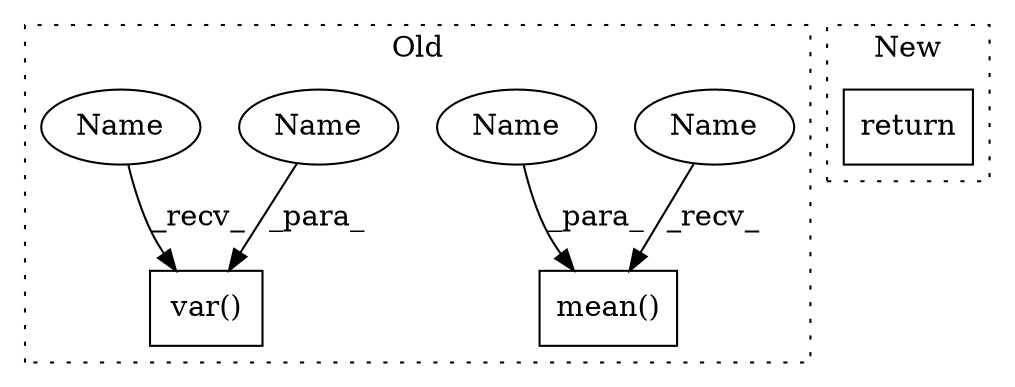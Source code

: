 digraph G {
subgraph cluster0 {
1 [label="var()" a="75" s="5083,5094" l="10,8" shape="box"];
3 [label="mean()" a="75" s="5061,5073" l="11,8" shape="box"];
4 [label="Name" a="87" s="5061" l="5" shape="ellipse"];
5 [label="Name" a="87" s="5083" l="5" shape="ellipse"];
6 [label="Name" a="87" s="5072" l="1" shape="ellipse"];
7 [label="Name" a="87" s="5093" l="1" shape="ellipse"];
label = "Old";
style="dotted";
}
subgraph cluster1 {
2 [label="return" a="93" s="6341" l="7" shape="box"];
label = "New";
style="dotted";
}
4 -> 3 [label="_recv_"];
5 -> 1 [label="_recv_"];
6 -> 3 [label="_para_"];
7 -> 1 [label="_para_"];
}